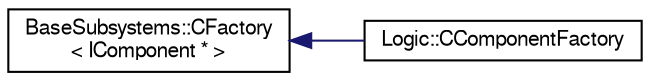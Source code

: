 digraph "Representación gráfica de la clase"
{
  edge [fontname="FreeSans",fontsize="10",labelfontname="FreeSans",labelfontsize="10"];
  node [fontname="FreeSans",fontsize="10",shape=record];
  rankdir="LR";
  Node1 [label="BaseSubsystems::CFactory\l\< IComponent * \>",height=0.2,width=0.4,color="black", fillcolor="white", style="filled",URL="$class_base_subsystems_1_1_c_factory.html"];
  Node1 -> Node2 [dir="back",color="midnightblue",fontsize="10",style="solid",fontname="FreeSans"];
  Node2 [label="Logic::CComponentFactory",height=0.2,width=0.4,color="black", fillcolor="white", style="filled",URL="$class_logic_1_1_c_component_factory.html",tooltip="Factoría de componentes. "];
}
